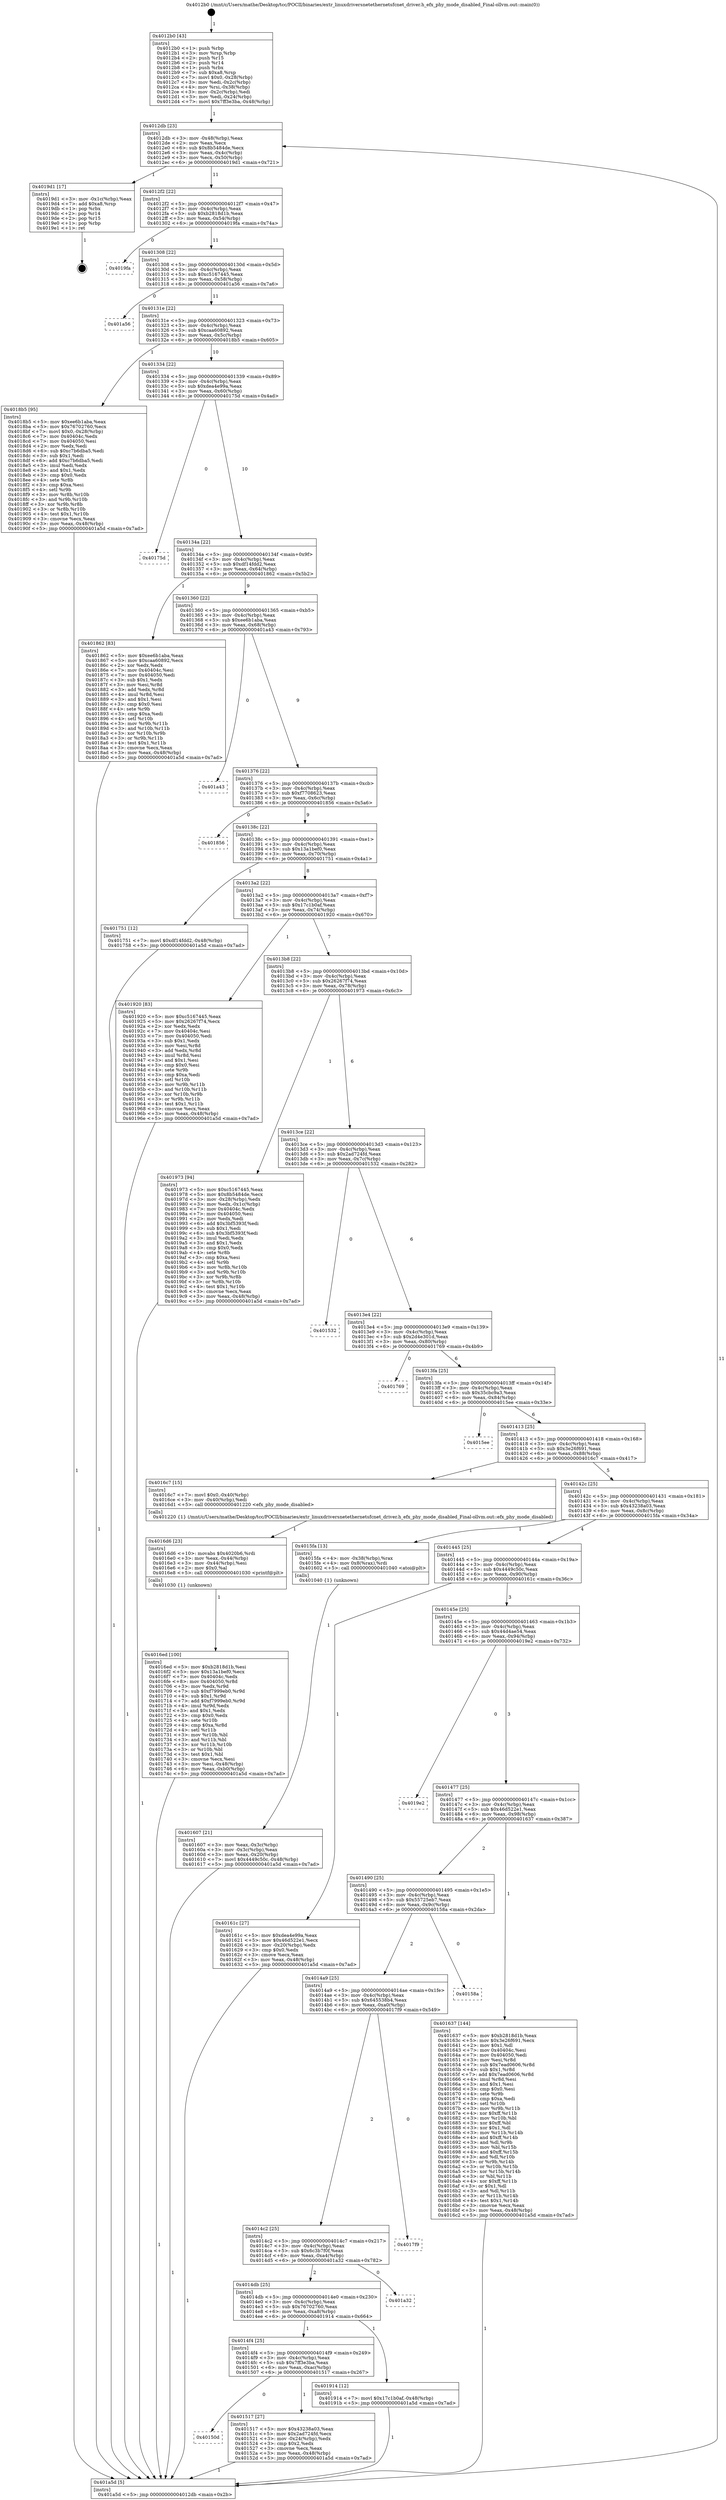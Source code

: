 digraph "0x4012b0" {
  label = "0x4012b0 (/mnt/c/Users/mathe/Desktop/tcc/POCII/binaries/extr_linuxdriversnetethernetsfcnet_driver.h_efx_phy_mode_disabled_Final-ollvm.out::main(0))"
  labelloc = "t"
  node[shape=record]

  Entry [label="",width=0.3,height=0.3,shape=circle,fillcolor=black,style=filled]
  "0x4012db" [label="{
     0x4012db [23]\l
     | [instrs]\l
     &nbsp;&nbsp;0x4012db \<+3\>: mov -0x48(%rbp),%eax\l
     &nbsp;&nbsp;0x4012de \<+2\>: mov %eax,%ecx\l
     &nbsp;&nbsp;0x4012e0 \<+6\>: sub $0x8b5484de,%ecx\l
     &nbsp;&nbsp;0x4012e6 \<+3\>: mov %eax,-0x4c(%rbp)\l
     &nbsp;&nbsp;0x4012e9 \<+3\>: mov %ecx,-0x50(%rbp)\l
     &nbsp;&nbsp;0x4012ec \<+6\>: je 00000000004019d1 \<main+0x721\>\l
  }"]
  "0x4019d1" [label="{
     0x4019d1 [17]\l
     | [instrs]\l
     &nbsp;&nbsp;0x4019d1 \<+3\>: mov -0x1c(%rbp),%eax\l
     &nbsp;&nbsp;0x4019d4 \<+7\>: add $0xa8,%rsp\l
     &nbsp;&nbsp;0x4019db \<+1\>: pop %rbx\l
     &nbsp;&nbsp;0x4019dc \<+2\>: pop %r14\l
     &nbsp;&nbsp;0x4019de \<+2\>: pop %r15\l
     &nbsp;&nbsp;0x4019e0 \<+1\>: pop %rbp\l
     &nbsp;&nbsp;0x4019e1 \<+1\>: ret\l
  }"]
  "0x4012f2" [label="{
     0x4012f2 [22]\l
     | [instrs]\l
     &nbsp;&nbsp;0x4012f2 \<+5\>: jmp 00000000004012f7 \<main+0x47\>\l
     &nbsp;&nbsp;0x4012f7 \<+3\>: mov -0x4c(%rbp),%eax\l
     &nbsp;&nbsp;0x4012fa \<+5\>: sub $0xb2818d1b,%eax\l
     &nbsp;&nbsp;0x4012ff \<+3\>: mov %eax,-0x54(%rbp)\l
     &nbsp;&nbsp;0x401302 \<+6\>: je 00000000004019fa \<main+0x74a\>\l
  }"]
  Exit [label="",width=0.3,height=0.3,shape=circle,fillcolor=black,style=filled,peripheries=2]
  "0x4019fa" [label="{
     0x4019fa\l
  }", style=dashed]
  "0x401308" [label="{
     0x401308 [22]\l
     | [instrs]\l
     &nbsp;&nbsp;0x401308 \<+5\>: jmp 000000000040130d \<main+0x5d\>\l
     &nbsp;&nbsp;0x40130d \<+3\>: mov -0x4c(%rbp),%eax\l
     &nbsp;&nbsp;0x401310 \<+5\>: sub $0xc5167445,%eax\l
     &nbsp;&nbsp;0x401315 \<+3\>: mov %eax,-0x58(%rbp)\l
     &nbsp;&nbsp;0x401318 \<+6\>: je 0000000000401a56 \<main+0x7a6\>\l
  }"]
  "0x4016ed" [label="{
     0x4016ed [100]\l
     | [instrs]\l
     &nbsp;&nbsp;0x4016ed \<+5\>: mov $0xb2818d1b,%esi\l
     &nbsp;&nbsp;0x4016f2 \<+5\>: mov $0x13a1bef0,%ecx\l
     &nbsp;&nbsp;0x4016f7 \<+7\>: mov 0x40404c,%edx\l
     &nbsp;&nbsp;0x4016fe \<+8\>: mov 0x404050,%r8d\l
     &nbsp;&nbsp;0x401706 \<+3\>: mov %edx,%r9d\l
     &nbsp;&nbsp;0x401709 \<+7\>: sub $0xf7999eb0,%r9d\l
     &nbsp;&nbsp;0x401710 \<+4\>: sub $0x1,%r9d\l
     &nbsp;&nbsp;0x401714 \<+7\>: add $0xf7999eb0,%r9d\l
     &nbsp;&nbsp;0x40171b \<+4\>: imul %r9d,%edx\l
     &nbsp;&nbsp;0x40171f \<+3\>: and $0x1,%edx\l
     &nbsp;&nbsp;0x401722 \<+3\>: cmp $0x0,%edx\l
     &nbsp;&nbsp;0x401725 \<+4\>: sete %r10b\l
     &nbsp;&nbsp;0x401729 \<+4\>: cmp $0xa,%r8d\l
     &nbsp;&nbsp;0x40172d \<+4\>: setl %r11b\l
     &nbsp;&nbsp;0x401731 \<+3\>: mov %r10b,%bl\l
     &nbsp;&nbsp;0x401734 \<+3\>: and %r11b,%bl\l
     &nbsp;&nbsp;0x401737 \<+3\>: xor %r11b,%r10b\l
     &nbsp;&nbsp;0x40173a \<+3\>: or %r10b,%bl\l
     &nbsp;&nbsp;0x40173d \<+3\>: test $0x1,%bl\l
     &nbsp;&nbsp;0x401740 \<+3\>: cmovne %ecx,%esi\l
     &nbsp;&nbsp;0x401743 \<+3\>: mov %esi,-0x48(%rbp)\l
     &nbsp;&nbsp;0x401746 \<+6\>: mov %eax,-0xb0(%rbp)\l
     &nbsp;&nbsp;0x40174c \<+5\>: jmp 0000000000401a5d \<main+0x7ad\>\l
  }"]
  "0x401a56" [label="{
     0x401a56\l
  }", style=dashed]
  "0x40131e" [label="{
     0x40131e [22]\l
     | [instrs]\l
     &nbsp;&nbsp;0x40131e \<+5\>: jmp 0000000000401323 \<main+0x73\>\l
     &nbsp;&nbsp;0x401323 \<+3\>: mov -0x4c(%rbp),%eax\l
     &nbsp;&nbsp;0x401326 \<+5\>: sub $0xcaa60892,%eax\l
     &nbsp;&nbsp;0x40132b \<+3\>: mov %eax,-0x5c(%rbp)\l
     &nbsp;&nbsp;0x40132e \<+6\>: je 00000000004018b5 \<main+0x605\>\l
  }"]
  "0x4016d6" [label="{
     0x4016d6 [23]\l
     | [instrs]\l
     &nbsp;&nbsp;0x4016d6 \<+10\>: movabs $0x4020b6,%rdi\l
     &nbsp;&nbsp;0x4016e0 \<+3\>: mov %eax,-0x44(%rbp)\l
     &nbsp;&nbsp;0x4016e3 \<+3\>: mov -0x44(%rbp),%esi\l
     &nbsp;&nbsp;0x4016e6 \<+2\>: mov $0x0,%al\l
     &nbsp;&nbsp;0x4016e8 \<+5\>: call 0000000000401030 \<printf@plt\>\l
     | [calls]\l
     &nbsp;&nbsp;0x401030 \{1\} (unknown)\l
  }"]
  "0x4018b5" [label="{
     0x4018b5 [95]\l
     | [instrs]\l
     &nbsp;&nbsp;0x4018b5 \<+5\>: mov $0xee6b1aba,%eax\l
     &nbsp;&nbsp;0x4018ba \<+5\>: mov $0x76702760,%ecx\l
     &nbsp;&nbsp;0x4018bf \<+7\>: movl $0x0,-0x28(%rbp)\l
     &nbsp;&nbsp;0x4018c6 \<+7\>: mov 0x40404c,%edx\l
     &nbsp;&nbsp;0x4018cd \<+7\>: mov 0x404050,%esi\l
     &nbsp;&nbsp;0x4018d4 \<+2\>: mov %edx,%edi\l
     &nbsp;&nbsp;0x4018d6 \<+6\>: sub $0xc7b6dba5,%edi\l
     &nbsp;&nbsp;0x4018dc \<+3\>: sub $0x1,%edi\l
     &nbsp;&nbsp;0x4018df \<+6\>: add $0xc7b6dba5,%edi\l
     &nbsp;&nbsp;0x4018e5 \<+3\>: imul %edi,%edx\l
     &nbsp;&nbsp;0x4018e8 \<+3\>: and $0x1,%edx\l
     &nbsp;&nbsp;0x4018eb \<+3\>: cmp $0x0,%edx\l
     &nbsp;&nbsp;0x4018ee \<+4\>: sete %r8b\l
     &nbsp;&nbsp;0x4018f2 \<+3\>: cmp $0xa,%esi\l
     &nbsp;&nbsp;0x4018f5 \<+4\>: setl %r9b\l
     &nbsp;&nbsp;0x4018f9 \<+3\>: mov %r8b,%r10b\l
     &nbsp;&nbsp;0x4018fc \<+3\>: and %r9b,%r10b\l
     &nbsp;&nbsp;0x4018ff \<+3\>: xor %r9b,%r8b\l
     &nbsp;&nbsp;0x401902 \<+3\>: or %r8b,%r10b\l
     &nbsp;&nbsp;0x401905 \<+4\>: test $0x1,%r10b\l
     &nbsp;&nbsp;0x401909 \<+3\>: cmovne %ecx,%eax\l
     &nbsp;&nbsp;0x40190c \<+3\>: mov %eax,-0x48(%rbp)\l
     &nbsp;&nbsp;0x40190f \<+5\>: jmp 0000000000401a5d \<main+0x7ad\>\l
  }"]
  "0x401334" [label="{
     0x401334 [22]\l
     | [instrs]\l
     &nbsp;&nbsp;0x401334 \<+5\>: jmp 0000000000401339 \<main+0x89\>\l
     &nbsp;&nbsp;0x401339 \<+3\>: mov -0x4c(%rbp),%eax\l
     &nbsp;&nbsp;0x40133c \<+5\>: sub $0xdea4e99a,%eax\l
     &nbsp;&nbsp;0x401341 \<+3\>: mov %eax,-0x60(%rbp)\l
     &nbsp;&nbsp;0x401344 \<+6\>: je 000000000040175d \<main+0x4ad\>\l
  }"]
  "0x401607" [label="{
     0x401607 [21]\l
     | [instrs]\l
     &nbsp;&nbsp;0x401607 \<+3\>: mov %eax,-0x3c(%rbp)\l
     &nbsp;&nbsp;0x40160a \<+3\>: mov -0x3c(%rbp),%eax\l
     &nbsp;&nbsp;0x40160d \<+3\>: mov %eax,-0x20(%rbp)\l
     &nbsp;&nbsp;0x401610 \<+7\>: movl $0x4449c50c,-0x48(%rbp)\l
     &nbsp;&nbsp;0x401617 \<+5\>: jmp 0000000000401a5d \<main+0x7ad\>\l
  }"]
  "0x40175d" [label="{
     0x40175d\l
  }", style=dashed]
  "0x40134a" [label="{
     0x40134a [22]\l
     | [instrs]\l
     &nbsp;&nbsp;0x40134a \<+5\>: jmp 000000000040134f \<main+0x9f\>\l
     &nbsp;&nbsp;0x40134f \<+3\>: mov -0x4c(%rbp),%eax\l
     &nbsp;&nbsp;0x401352 \<+5\>: sub $0xdf14fdd2,%eax\l
     &nbsp;&nbsp;0x401357 \<+3\>: mov %eax,-0x64(%rbp)\l
     &nbsp;&nbsp;0x40135a \<+6\>: je 0000000000401862 \<main+0x5b2\>\l
  }"]
  "0x4012b0" [label="{
     0x4012b0 [43]\l
     | [instrs]\l
     &nbsp;&nbsp;0x4012b0 \<+1\>: push %rbp\l
     &nbsp;&nbsp;0x4012b1 \<+3\>: mov %rsp,%rbp\l
     &nbsp;&nbsp;0x4012b4 \<+2\>: push %r15\l
     &nbsp;&nbsp;0x4012b6 \<+2\>: push %r14\l
     &nbsp;&nbsp;0x4012b8 \<+1\>: push %rbx\l
     &nbsp;&nbsp;0x4012b9 \<+7\>: sub $0xa8,%rsp\l
     &nbsp;&nbsp;0x4012c0 \<+7\>: movl $0x0,-0x28(%rbp)\l
     &nbsp;&nbsp;0x4012c7 \<+3\>: mov %edi,-0x2c(%rbp)\l
     &nbsp;&nbsp;0x4012ca \<+4\>: mov %rsi,-0x38(%rbp)\l
     &nbsp;&nbsp;0x4012ce \<+3\>: mov -0x2c(%rbp),%edi\l
     &nbsp;&nbsp;0x4012d1 \<+3\>: mov %edi,-0x24(%rbp)\l
     &nbsp;&nbsp;0x4012d4 \<+7\>: movl $0x7ff3e3ba,-0x48(%rbp)\l
  }"]
  "0x401862" [label="{
     0x401862 [83]\l
     | [instrs]\l
     &nbsp;&nbsp;0x401862 \<+5\>: mov $0xee6b1aba,%eax\l
     &nbsp;&nbsp;0x401867 \<+5\>: mov $0xcaa60892,%ecx\l
     &nbsp;&nbsp;0x40186c \<+2\>: xor %edx,%edx\l
     &nbsp;&nbsp;0x40186e \<+7\>: mov 0x40404c,%esi\l
     &nbsp;&nbsp;0x401875 \<+7\>: mov 0x404050,%edi\l
     &nbsp;&nbsp;0x40187c \<+3\>: sub $0x1,%edx\l
     &nbsp;&nbsp;0x40187f \<+3\>: mov %esi,%r8d\l
     &nbsp;&nbsp;0x401882 \<+3\>: add %edx,%r8d\l
     &nbsp;&nbsp;0x401885 \<+4\>: imul %r8d,%esi\l
     &nbsp;&nbsp;0x401889 \<+3\>: and $0x1,%esi\l
     &nbsp;&nbsp;0x40188c \<+3\>: cmp $0x0,%esi\l
     &nbsp;&nbsp;0x40188f \<+4\>: sete %r9b\l
     &nbsp;&nbsp;0x401893 \<+3\>: cmp $0xa,%edi\l
     &nbsp;&nbsp;0x401896 \<+4\>: setl %r10b\l
     &nbsp;&nbsp;0x40189a \<+3\>: mov %r9b,%r11b\l
     &nbsp;&nbsp;0x40189d \<+3\>: and %r10b,%r11b\l
     &nbsp;&nbsp;0x4018a0 \<+3\>: xor %r10b,%r9b\l
     &nbsp;&nbsp;0x4018a3 \<+3\>: or %r9b,%r11b\l
     &nbsp;&nbsp;0x4018a6 \<+4\>: test $0x1,%r11b\l
     &nbsp;&nbsp;0x4018aa \<+3\>: cmovne %ecx,%eax\l
     &nbsp;&nbsp;0x4018ad \<+3\>: mov %eax,-0x48(%rbp)\l
     &nbsp;&nbsp;0x4018b0 \<+5\>: jmp 0000000000401a5d \<main+0x7ad\>\l
  }"]
  "0x401360" [label="{
     0x401360 [22]\l
     | [instrs]\l
     &nbsp;&nbsp;0x401360 \<+5\>: jmp 0000000000401365 \<main+0xb5\>\l
     &nbsp;&nbsp;0x401365 \<+3\>: mov -0x4c(%rbp),%eax\l
     &nbsp;&nbsp;0x401368 \<+5\>: sub $0xee6b1aba,%eax\l
     &nbsp;&nbsp;0x40136d \<+3\>: mov %eax,-0x68(%rbp)\l
     &nbsp;&nbsp;0x401370 \<+6\>: je 0000000000401a43 \<main+0x793\>\l
  }"]
  "0x401a5d" [label="{
     0x401a5d [5]\l
     | [instrs]\l
     &nbsp;&nbsp;0x401a5d \<+5\>: jmp 00000000004012db \<main+0x2b\>\l
  }"]
  "0x401a43" [label="{
     0x401a43\l
  }", style=dashed]
  "0x401376" [label="{
     0x401376 [22]\l
     | [instrs]\l
     &nbsp;&nbsp;0x401376 \<+5\>: jmp 000000000040137b \<main+0xcb\>\l
     &nbsp;&nbsp;0x40137b \<+3\>: mov -0x4c(%rbp),%eax\l
     &nbsp;&nbsp;0x40137e \<+5\>: sub $0xf7708623,%eax\l
     &nbsp;&nbsp;0x401383 \<+3\>: mov %eax,-0x6c(%rbp)\l
     &nbsp;&nbsp;0x401386 \<+6\>: je 0000000000401856 \<main+0x5a6\>\l
  }"]
  "0x40150d" [label="{
     0x40150d\l
  }", style=dashed]
  "0x401856" [label="{
     0x401856\l
  }", style=dashed]
  "0x40138c" [label="{
     0x40138c [22]\l
     | [instrs]\l
     &nbsp;&nbsp;0x40138c \<+5\>: jmp 0000000000401391 \<main+0xe1\>\l
     &nbsp;&nbsp;0x401391 \<+3\>: mov -0x4c(%rbp),%eax\l
     &nbsp;&nbsp;0x401394 \<+5\>: sub $0x13a1bef0,%eax\l
     &nbsp;&nbsp;0x401399 \<+3\>: mov %eax,-0x70(%rbp)\l
     &nbsp;&nbsp;0x40139c \<+6\>: je 0000000000401751 \<main+0x4a1\>\l
  }"]
  "0x401517" [label="{
     0x401517 [27]\l
     | [instrs]\l
     &nbsp;&nbsp;0x401517 \<+5\>: mov $0x43238a03,%eax\l
     &nbsp;&nbsp;0x40151c \<+5\>: mov $0x2ad724fd,%ecx\l
     &nbsp;&nbsp;0x401521 \<+3\>: mov -0x24(%rbp),%edx\l
     &nbsp;&nbsp;0x401524 \<+3\>: cmp $0x2,%edx\l
     &nbsp;&nbsp;0x401527 \<+3\>: cmovne %ecx,%eax\l
     &nbsp;&nbsp;0x40152a \<+3\>: mov %eax,-0x48(%rbp)\l
     &nbsp;&nbsp;0x40152d \<+5\>: jmp 0000000000401a5d \<main+0x7ad\>\l
  }"]
  "0x401751" [label="{
     0x401751 [12]\l
     | [instrs]\l
     &nbsp;&nbsp;0x401751 \<+7\>: movl $0xdf14fdd2,-0x48(%rbp)\l
     &nbsp;&nbsp;0x401758 \<+5\>: jmp 0000000000401a5d \<main+0x7ad\>\l
  }"]
  "0x4013a2" [label="{
     0x4013a2 [22]\l
     | [instrs]\l
     &nbsp;&nbsp;0x4013a2 \<+5\>: jmp 00000000004013a7 \<main+0xf7\>\l
     &nbsp;&nbsp;0x4013a7 \<+3\>: mov -0x4c(%rbp),%eax\l
     &nbsp;&nbsp;0x4013aa \<+5\>: sub $0x17c1b0af,%eax\l
     &nbsp;&nbsp;0x4013af \<+3\>: mov %eax,-0x74(%rbp)\l
     &nbsp;&nbsp;0x4013b2 \<+6\>: je 0000000000401920 \<main+0x670\>\l
  }"]
  "0x4014f4" [label="{
     0x4014f4 [25]\l
     | [instrs]\l
     &nbsp;&nbsp;0x4014f4 \<+5\>: jmp 00000000004014f9 \<main+0x249\>\l
     &nbsp;&nbsp;0x4014f9 \<+3\>: mov -0x4c(%rbp),%eax\l
     &nbsp;&nbsp;0x4014fc \<+5\>: sub $0x7ff3e3ba,%eax\l
     &nbsp;&nbsp;0x401501 \<+6\>: mov %eax,-0xac(%rbp)\l
     &nbsp;&nbsp;0x401507 \<+6\>: je 0000000000401517 \<main+0x267\>\l
  }"]
  "0x401920" [label="{
     0x401920 [83]\l
     | [instrs]\l
     &nbsp;&nbsp;0x401920 \<+5\>: mov $0xc5167445,%eax\l
     &nbsp;&nbsp;0x401925 \<+5\>: mov $0x26267f74,%ecx\l
     &nbsp;&nbsp;0x40192a \<+2\>: xor %edx,%edx\l
     &nbsp;&nbsp;0x40192c \<+7\>: mov 0x40404c,%esi\l
     &nbsp;&nbsp;0x401933 \<+7\>: mov 0x404050,%edi\l
     &nbsp;&nbsp;0x40193a \<+3\>: sub $0x1,%edx\l
     &nbsp;&nbsp;0x40193d \<+3\>: mov %esi,%r8d\l
     &nbsp;&nbsp;0x401940 \<+3\>: add %edx,%r8d\l
     &nbsp;&nbsp;0x401943 \<+4\>: imul %r8d,%esi\l
     &nbsp;&nbsp;0x401947 \<+3\>: and $0x1,%esi\l
     &nbsp;&nbsp;0x40194a \<+3\>: cmp $0x0,%esi\l
     &nbsp;&nbsp;0x40194d \<+4\>: sete %r9b\l
     &nbsp;&nbsp;0x401951 \<+3\>: cmp $0xa,%edi\l
     &nbsp;&nbsp;0x401954 \<+4\>: setl %r10b\l
     &nbsp;&nbsp;0x401958 \<+3\>: mov %r9b,%r11b\l
     &nbsp;&nbsp;0x40195b \<+3\>: and %r10b,%r11b\l
     &nbsp;&nbsp;0x40195e \<+3\>: xor %r10b,%r9b\l
     &nbsp;&nbsp;0x401961 \<+3\>: or %r9b,%r11b\l
     &nbsp;&nbsp;0x401964 \<+4\>: test $0x1,%r11b\l
     &nbsp;&nbsp;0x401968 \<+3\>: cmovne %ecx,%eax\l
     &nbsp;&nbsp;0x40196b \<+3\>: mov %eax,-0x48(%rbp)\l
     &nbsp;&nbsp;0x40196e \<+5\>: jmp 0000000000401a5d \<main+0x7ad\>\l
  }"]
  "0x4013b8" [label="{
     0x4013b8 [22]\l
     | [instrs]\l
     &nbsp;&nbsp;0x4013b8 \<+5\>: jmp 00000000004013bd \<main+0x10d\>\l
     &nbsp;&nbsp;0x4013bd \<+3\>: mov -0x4c(%rbp),%eax\l
     &nbsp;&nbsp;0x4013c0 \<+5\>: sub $0x26267f74,%eax\l
     &nbsp;&nbsp;0x4013c5 \<+3\>: mov %eax,-0x78(%rbp)\l
     &nbsp;&nbsp;0x4013c8 \<+6\>: je 0000000000401973 \<main+0x6c3\>\l
  }"]
  "0x401914" [label="{
     0x401914 [12]\l
     | [instrs]\l
     &nbsp;&nbsp;0x401914 \<+7\>: movl $0x17c1b0af,-0x48(%rbp)\l
     &nbsp;&nbsp;0x40191b \<+5\>: jmp 0000000000401a5d \<main+0x7ad\>\l
  }"]
  "0x401973" [label="{
     0x401973 [94]\l
     | [instrs]\l
     &nbsp;&nbsp;0x401973 \<+5\>: mov $0xc5167445,%eax\l
     &nbsp;&nbsp;0x401978 \<+5\>: mov $0x8b5484de,%ecx\l
     &nbsp;&nbsp;0x40197d \<+3\>: mov -0x28(%rbp),%edx\l
     &nbsp;&nbsp;0x401980 \<+3\>: mov %edx,-0x1c(%rbp)\l
     &nbsp;&nbsp;0x401983 \<+7\>: mov 0x40404c,%edx\l
     &nbsp;&nbsp;0x40198a \<+7\>: mov 0x404050,%esi\l
     &nbsp;&nbsp;0x401991 \<+2\>: mov %edx,%edi\l
     &nbsp;&nbsp;0x401993 \<+6\>: add $0x3bf5393f,%edi\l
     &nbsp;&nbsp;0x401999 \<+3\>: sub $0x1,%edi\l
     &nbsp;&nbsp;0x40199c \<+6\>: sub $0x3bf5393f,%edi\l
     &nbsp;&nbsp;0x4019a2 \<+3\>: imul %edi,%edx\l
     &nbsp;&nbsp;0x4019a5 \<+3\>: and $0x1,%edx\l
     &nbsp;&nbsp;0x4019a8 \<+3\>: cmp $0x0,%edx\l
     &nbsp;&nbsp;0x4019ab \<+4\>: sete %r8b\l
     &nbsp;&nbsp;0x4019af \<+3\>: cmp $0xa,%esi\l
     &nbsp;&nbsp;0x4019b2 \<+4\>: setl %r9b\l
     &nbsp;&nbsp;0x4019b6 \<+3\>: mov %r8b,%r10b\l
     &nbsp;&nbsp;0x4019b9 \<+3\>: and %r9b,%r10b\l
     &nbsp;&nbsp;0x4019bc \<+3\>: xor %r9b,%r8b\l
     &nbsp;&nbsp;0x4019bf \<+3\>: or %r8b,%r10b\l
     &nbsp;&nbsp;0x4019c2 \<+4\>: test $0x1,%r10b\l
     &nbsp;&nbsp;0x4019c6 \<+3\>: cmovne %ecx,%eax\l
     &nbsp;&nbsp;0x4019c9 \<+3\>: mov %eax,-0x48(%rbp)\l
     &nbsp;&nbsp;0x4019cc \<+5\>: jmp 0000000000401a5d \<main+0x7ad\>\l
  }"]
  "0x4013ce" [label="{
     0x4013ce [22]\l
     | [instrs]\l
     &nbsp;&nbsp;0x4013ce \<+5\>: jmp 00000000004013d3 \<main+0x123\>\l
     &nbsp;&nbsp;0x4013d3 \<+3\>: mov -0x4c(%rbp),%eax\l
     &nbsp;&nbsp;0x4013d6 \<+5\>: sub $0x2ad724fd,%eax\l
     &nbsp;&nbsp;0x4013db \<+3\>: mov %eax,-0x7c(%rbp)\l
     &nbsp;&nbsp;0x4013de \<+6\>: je 0000000000401532 \<main+0x282\>\l
  }"]
  "0x4014db" [label="{
     0x4014db [25]\l
     | [instrs]\l
     &nbsp;&nbsp;0x4014db \<+5\>: jmp 00000000004014e0 \<main+0x230\>\l
     &nbsp;&nbsp;0x4014e0 \<+3\>: mov -0x4c(%rbp),%eax\l
     &nbsp;&nbsp;0x4014e3 \<+5\>: sub $0x76702760,%eax\l
     &nbsp;&nbsp;0x4014e8 \<+6\>: mov %eax,-0xa8(%rbp)\l
     &nbsp;&nbsp;0x4014ee \<+6\>: je 0000000000401914 \<main+0x664\>\l
  }"]
  "0x401532" [label="{
     0x401532\l
  }", style=dashed]
  "0x4013e4" [label="{
     0x4013e4 [22]\l
     | [instrs]\l
     &nbsp;&nbsp;0x4013e4 \<+5\>: jmp 00000000004013e9 \<main+0x139\>\l
     &nbsp;&nbsp;0x4013e9 \<+3\>: mov -0x4c(%rbp),%eax\l
     &nbsp;&nbsp;0x4013ec \<+5\>: sub $0x2d4e301d,%eax\l
     &nbsp;&nbsp;0x4013f1 \<+3\>: mov %eax,-0x80(%rbp)\l
     &nbsp;&nbsp;0x4013f4 \<+6\>: je 0000000000401769 \<main+0x4b9\>\l
  }"]
  "0x401a32" [label="{
     0x401a32\l
  }", style=dashed]
  "0x401769" [label="{
     0x401769\l
  }", style=dashed]
  "0x4013fa" [label="{
     0x4013fa [25]\l
     | [instrs]\l
     &nbsp;&nbsp;0x4013fa \<+5\>: jmp 00000000004013ff \<main+0x14f\>\l
     &nbsp;&nbsp;0x4013ff \<+3\>: mov -0x4c(%rbp),%eax\l
     &nbsp;&nbsp;0x401402 \<+5\>: sub $0x35cbc9a3,%eax\l
     &nbsp;&nbsp;0x401407 \<+6\>: mov %eax,-0x84(%rbp)\l
     &nbsp;&nbsp;0x40140d \<+6\>: je 00000000004015ee \<main+0x33e\>\l
  }"]
  "0x4014c2" [label="{
     0x4014c2 [25]\l
     | [instrs]\l
     &nbsp;&nbsp;0x4014c2 \<+5\>: jmp 00000000004014c7 \<main+0x217\>\l
     &nbsp;&nbsp;0x4014c7 \<+3\>: mov -0x4c(%rbp),%eax\l
     &nbsp;&nbsp;0x4014ca \<+5\>: sub $0x6c3b7f0f,%eax\l
     &nbsp;&nbsp;0x4014cf \<+6\>: mov %eax,-0xa4(%rbp)\l
     &nbsp;&nbsp;0x4014d5 \<+6\>: je 0000000000401a32 \<main+0x782\>\l
  }"]
  "0x4015ee" [label="{
     0x4015ee\l
  }", style=dashed]
  "0x401413" [label="{
     0x401413 [25]\l
     | [instrs]\l
     &nbsp;&nbsp;0x401413 \<+5\>: jmp 0000000000401418 \<main+0x168\>\l
     &nbsp;&nbsp;0x401418 \<+3\>: mov -0x4c(%rbp),%eax\l
     &nbsp;&nbsp;0x40141b \<+5\>: sub $0x3e26f691,%eax\l
     &nbsp;&nbsp;0x401420 \<+6\>: mov %eax,-0x88(%rbp)\l
     &nbsp;&nbsp;0x401426 \<+6\>: je 00000000004016c7 \<main+0x417\>\l
  }"]
  "0x4017f9" [label="{
     0x4017f9\l
  }", style=dashed]
  "0x4016c7" [label="{
     0x4016c7 [15]\l
     | [instrs]\l
     &nbsp;&nbsp;0x4016c7 \<+7\>: movl $0x0,-0x40(%rbp)\l
     &nbsp;&nbsp;0x4016ce \<+3\>: mov -0x40(%rbp),%edi\l
     &nbsp;&nbsp;0x4016d1 \<+5\>: call 0000000000401220 \<efx_phy_mode_disabled\>\l
     | [calls]\l
     &nbsp;&nbsp;0x401220 \{1\} (/mnt/c/Users/mathe/Desktop/tcc/POCII/binaries/extr_linuxdriversnetethernetsfcnet_driver.h_efx_phy_mode_disabled_Final-ollvm.out::efx_phy_mode_disabled)\l
  }"]
  "0x40142c" [label="{
     0x40142c [25]\l
     | [instrs]\l
     &nbsp;&nbsp;0x40142c \<+5\>: jmp 0000000000401431 \<main+0x181\>\l
     &nbsp;&nbsp;0x401431 \<+3\>: mov -0x4c(%rbp),%eax\l
     &nbsp;&nbsp;0x401434 \<+5\>: sub $0x43238a03,%eax\l
     &nbsp;&nbsp;0x401439 \<+6\>: mov %eax,-0x8c(%rbp)\l
     &nbsp;&nbsp;0x40143f \<+6\>: je 00000000004015fa \<main+0x34a\>\l
  }"]
  "0x4014a9" [label="{
     0x4014a9 [25]\l
     | [instrs]\l
     &nbsp;&nbsp;0x4014a9 \<+5\>: jmp 00000000004014ae \<main+0x1fe\>\l
     &nbsp;&nbsp;0x4014ae \<+3\>: mov -0x4c(%rbp),%eax\l
     &nbsp;&nbsp;0x4014b1 \<+5\>: sub $0x645538b4,%eax\l
     &nbsp;&nbsp;0x4014b6 \<+6\>: mov %eax,-0xa0(%rbp)\l
     &nbsp;&nbsp;0x4014bc \<+6\>: je 00000000004017f9 \<main+0x549\>\l
  }"]
  "0x4015fa" [label="{
     0x4015fa [13]\l
     | [instrs]\l
     &nbsp;&nbsp;0x4015fa \<+4\>: mov -0x38(%rbp),%rax\l
     &nbsp;&nbsp;0x4015fe \<+4\>: mov 0x8(%rax),%rdi\l
     &nbsp;&nbsp;0x401602 \<+5\>: call 0000000000401040 \<atoi@plt\>\l
     | [calls]\l
     &nbsp;&nbsp;0x401040 \{1\} (unknown)\l
  }"]
  "0x401445" [label="{
     0x401445 [25]\l
     | [instrs]\l
     &nbsp;&nbsp;0x401445 \<+5\>: jmp 000000000040144a \<main+0x19a\>\l
     &nbsp;&nbsp;0x40144a \<+3\>: mov -0x4c(%rbp),%eax\l
     &nbsp;&nbsp;0x40144d \<+5\>: sub $0x4449c50c,%eax\l
     &nbsp;&nbsp;0x401452 \<+6\>: mov %eax,-0x90(%rbp)\l
     &nbsp;&nbsp;0x401458 \<+6\>: je 000000000040161c \<main+0x36c\>\l
  }"]
  "0x40158a" [label="{
     0x40158a\l
  }", style=dashed]
  "0x40161c" [label="{
     0x40161c [27]\l
     | [instrs]\l
     &nbsp;&nbsp;0x40161c \<+5\>: mov $0xdea4e99a,%eax\l
     &nbsp;&nbsp;0x401621 \<+5\>: mov $0x46d522e1,%ecx\l
     &nbsp;&nbsp;0x401626 \<+3\>: mov -0x20(%rbp),%edx\l
     &nbsp;&nbsp;0x401629 \<+3\>: cmp $0x0,%edx\l
     &nbsp;&nbsp;0x40162c \<+3\>: cmove %ecx,%eax\l
     &nbsp;&nbsp;0x40162f \<+3\>: mov %eax,-0x48(%rbp)\l
     &nbsp;&nbsp;0x401632 \<+5\>: jmp 0000000000401a5d \<main+0x7ad\>\l
  }"]
  "0x40145e" [label="{
     0x40145e [25]\l
     | [instrs]\l
     &nbsp;&nbsp;0x40145e \<+5\>: jmp 0000000000401463 \<main+0x1b3\>\l
     &nbsp;&nbsp;0x401463 \<+3\>: mov -0x4c(%rbp),%eax\l
     &nbsp;&nbsp;0x401466 \<+5\>: sub $0x44d4ae54,%eax\l
     &nbsp;&nbsp;0x40146b \<+6\>: mov %eax,-0x94(%rbp)\l
     &nbsp;&nbsp;0x401471 \<+6\>: je 00000000004019e2 \<main+0x732\>\l
  }"]
  "0x401490" [label="{
     0x401490 [25]\l
     | [instrs]\l
     &nbsp;&nbsp;0x401490 \<+5\>: jmp 0000000000401495 \<main+0x1e5\>\l
     &nbsp;&nbsp;0x401495 \<+3\>: mov -0x4c(%rbp),%eax\l
     &nbsp;&nbsp;0x401498 \<+5\>: sub $0x55725eb7,%eax\l
     &nbsp;&nbsp;0x40149d \<+6\>: mov %eax,-0x9c(%rbp)\l
     &nbsp;&nbsp;0x4014a3 \<+6\>: je 000000000040158a \<main+0x2da\>\l
  }"]
  "0x4019e2" [label="{
     0x4019e2\l
  }", style=dashed]
  "0x401477" [label="{
     0x401477 [25]\l
     | [instrs]\l
     &nbsp;&nbsp;0x401477 \<+5\>: jmp 000000000040147c \<main+0x1cc\>\l
     &nbsp;&nbsp;0x40147c \<+3\>: mov -0x4c(%rbp),%eax\l
     &nbsp;&nbsp;0x40147f \<+5\>: sub $0x46d522e1,%eax\l
     &nbsp;&nbsp;0x401484 \<+6\>: mov %eax,-0x98(%rbp)\l
     &nbsp;&nbsp;0x40148a \<+6\>: je 0000000000401637 \<main+0x387\>\l
  }"]
  "0x401637" [label="{
     0x401637 [144]\l
     | [instrs]\l
     &nbsp;&nbsp;0x401637 \<+5\>: mov $0xb2818d1b,%eax\l
     &nbsp;&nbsp;0x40163c \<+5\>: mov $0x3e26f691,%ecx\l
     &nbsp;&nbsp;0x401641 \<+2\>: mov $0x1,%dl\l
     &nbsp;&nbsp;0x401643 \<+7\>: mov 0x40404c,%esi\l
     &nbsp;&nbsp;0x40164a \<+7\>: mov 0x404050,%edi\l
     &nbsp;&nbsp;0x401651 \<+3\>: mov %esi,%r8d\l
     &nbsp;&nbsp;0x401654 \<+7\>: sub $0x7ead0606,%r8d\l
     &nbsp;&nbsp;0x40165b \<+4\>: sub $0x1,%r8d\l
     &nbsp;&nbsp;0x40165f \<+7\>: add $0x7ead0606,%r8d\l
     &nbsp;&nbsp;0x401666 \<+4\>: imul %r8d,%esi\l
     &nbsp;&nbsp;0x40166a \<+3\>: and $0x1,%esi\l
     &nbsp;&nbsp;0x40166d \<+3\>: cmp $0x0,%esi\l
     &nbsp;&nbsp;0x401670 \<+4\>: sete %r9b\l
     &nbsp;&nbsp;0x401674 \<+3\>: cmp $0xa,%edi\l
     &nbsp;&nbsp;0x401677 \<+4\>: setl %r10b\l
     &nbsp;&nbsp;0x40167b \<+3\>: mov %r9b,%r11b\l
     &nbsp;&nbsp;0x40167e \<+4\>: xor $0xff,%r11b\l
     &nbsp;&nbsp;0x401682 \<+3\>: mov %r10b,%bl\l
     &nbsp;&nbsp;0x401685 \<+3\>: xor $0xff,%bl\l
     &nbsp;&nbsp;0x401688 \<+3\>: xor $0x1,%dl\l
     &nbsp;&nbsp;0x40168b \<+3\>: mov %r11b,%r14b\l
     &nbsp;&nbsp;0x40168e \<+4\>: and $0xff,%r14b\l
     &nbsp;&nbsp;0x401692 \<+3\>: and %dl,%r9b\l
     &nbsp;&nbsp;0x401695 \<+3\>: mov %bl,%r15b\l
     &nbsp;&nbsp;0x401698 \<+4\>: and $0xff,%r15b\l
     &nbsp;&nbsp;0x40169c \<+3\>: and %dl,%r10b\l
     &nbsp;&nbsp;0x40169f \<+3\>: or %r9b,%r14b\l
     &nbsp;&nbsp;0x4016a2 \<+3\>: or %r10b,%r15b\l
     &nbsp;&nbsp;0x4016a5 \<+3\>: xor %r15b,%r14b\l
     &nbsp;&nbsp;0x4016a8 \<+3\>: or %bl,%r11b\l
     &nbsp;&nbsp;0x4016ab \<+4\>: xor $0xff,%r11b\l
     &nbsp;&nbsp;0x4016af \<+3\>: or $0x1,%dl\l
     &nbsp;&nbsp;0x4016b2 \<+3\>: and %dl,%r11b\l
     &nbsp;&nbsp;0x4016b5 \<+3\>: or %r11b,%r14b\l
     &nbsp;&nbsp;0x4016b8 \<+4\>: test $0x1,%r14b\l
     &nbsp;&nbsp;0x4016bc \<+3\>: cmovne %ecx,%eax\l
     &nbsp;&nbsp;0x4016bf \<+3\>: mov %eax,-0x48(%rbp)\l
     &nbsp;&nbsp;0x4016c2 \<+5\>: jmp 0000000000401a5d \<main+0x7ad\>\l
  }"]
  Entry -> "0x4012b0" [label=" 1"]
  "0x4012db" -> "0x4019d1" [label=" 1"]
  "0x4012db" -> "0x4012f2" [label=" 11"]
  "0x4019d1" -> Exit [label=" 1"]
  "0x4012f2" -> "0x4019fa" [label=" 0"]
  "0x4012f2" -> "0x401308" [label=" 11"]
  "0x401973" -> "0x401a5d" [label=" 1"]
  "0x401308" -> "0x401a56" [label=" 0"]
  "0x401308" -> "0x40131e" [label=" 11"]
  "0x401920" -> "0x401a5d" [label=" 1"]
  "0x40131e" -> "0x4018b5" [label=" 1"]
  "0x40131e" -> "0x401334" [label=" 10"]
  "0x401914" -> "0x401a5d" [label=" 1"]
  "0x401334" -> "0x40175d" [label=" 0"]
  "0x401334" -> "0x40134a" [label=" 10"]
  "0x4018b5" -> "0x401a5d" [label=" 1"]
  "0x40134a" -> "0x401862" [label=" 1"]
  "0x40134a" -> "0x401360" [label=" 9"]
  "0x401862" -> "0x401a5d" [label=" 1"]
  "0x401360" -> "0x401a43" [label=" 0"]
  "0x401360" -> "0x401376" [label=" 9"]
  "0x401751" -> "0x401a5d" [label=" 1"]
  "0x401376" -> "0x401856" [label=" 0"]
  "0x401376" -> "0x40138c" [label=" 9"]
  "0x4016ed" -> "0x401a5d" [label=" 1"]
  "0x40138c" -> "0x401751" [label=" 1"]
  "0x40138c" -> "0x4013a2" [label=" 8"]
  "0x4016d6" -> "0x4016ed" [label=" 1"]
  "0x4013a2" -> "0x401920" [label=" 1"]
  "0x4013a2" -> "0x4013b8" [label=" 7"]
  "0x401637" -> "0x401a5d" [label=" 1"]
  "0x4013b8" -> "0x401973" [label=" 1"]
  "0x4013b8" -> "0x4013ce" [label=" 6"]
  "0x40161c" -> "0x401a5d" [label=" 1"]
  "0x4013ce" -> "0x401532" [label=" 0"]
  "0x4013ce" -> "0x4013e4" [label=" 6"]
  "0x4015fa" -> "0x401607" [label=" 1"]
  "0x4013e4" -> "0x401769" [label=" 0"]
  "0x4013e4" -> "0x4013fa" [label=" 6"]
  "0x401a5d" -> "0x4012db" [label=" 11"]
  "0x4013fa" -> "0x4015ee" [label=" 0"]
  "0x4013fa" -> "0x401413" [label=" 6"]
  "0x401517" -> "0x401a5d" [label=" 1"]
  "0x401413" -> "0x4016c7" [label=" 1"]
  "0x401413" -> "0x40142c" [label=" 5"]
  "0x4014f4" -> "0x40150d" [label=" 0"]
  "0x40142c" -> "0x4015fa" [label=" 1"]
  "0x40142c" -> "0x401445" [label=" 4"]
  "0x4016c7" -> "0x4016d6" [label=" 1"]
  "0x401445" -> "0x40161c" [label=" 1"]
  "0x401445" -> "0x40145e" [label=" 3"]
  "0x4014db" -> "0x4014f4" [label=" 1"]
  "0x40145e" -> "0x4019e2" [label=" 0"]
  "0x40145e" -> "0x401477" [label=" 3"]
  "0x401607" -> "0x401a5d" [label=" 1"]
  "0x401477" -> "0x401637" [label=" 1"]
  "0x401477" -> "0x401490" [label=" 2"]
  "0x4014db" -> "0x401914" [label=" 1"]
  "0x401490" -> "0x40158a" [label=" 0"]
  "0x401490" -> "0x4014a9" [label=" 2"]
  "0x4014f4" -> "0x401517" [label=" 1"]
  "0x4014a9" -> "0x4017f9" [label=" 0"]
  "0x4014a9" -> "0x4014c2" [label=" 2"]
  "0x4012b0" -> "0x4012db" [label=" 1"]
  "0x4014c2" -> "0x401a32" [label=" 0"]
  "0x4014c2" -> "0x4014db" [label=" 2"]
}
